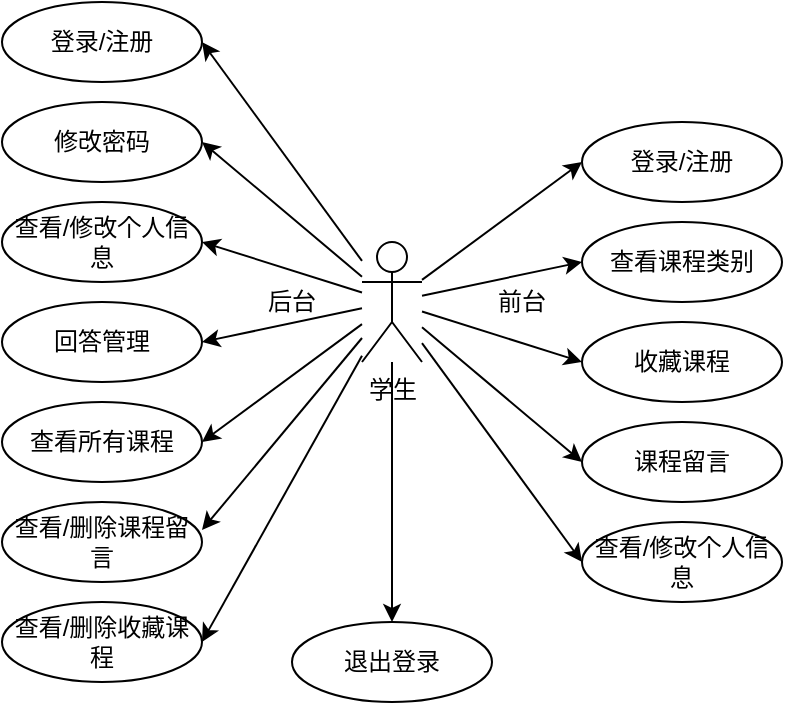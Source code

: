 <mxfile version="17.4.6" type="github">
  <diagram id="-n3SveMbxcpS1b3kubi4" name="学生功能需求用例图">
    <mxGraphModel dx="1422" dy="706" grid="1" gridSize="10" guides="1" tooltips="1" connect="1" arrows="1" fold="1" page="1" pageScale="1" pageWidth="827" pageHeight="1169" math="0" shadow="0">
      <root>
        <mxCell id="0" />
        <mxCell id="1" parent="0" />
        <mxCell id="1q8jQscAGU-jVJh6QRQ4-6" style="edgeStyle=none;rounded=0;orthogonalLoop=1;jettySize=auto;html=1;entryX=0;entryY=0.5;entryDx=0;entryDy=0;endArrow=classic;endFill=1;" edge="1" parent="1" source="Yb4HV9BVvQmZoJDduIFr-1" target="1q8jQscAGU-jVJh6QRQ4-3">
          <mxGeometry relative="1" as="geometry" />
        </mxCell>
        <mxCell id="1q8jQscAGU-jVJh6QRQ4-7" style="edgeStyle=none;rounded=0;orthogonalLoop=1;jettySize=auto;html=1;entryX=0;entryY=0.5;entryDx=0;entryDy=0;endArrow=classic;endFill=1;" edge="1" parent="1" source="Yb4HV9BVvQmZoJDduIFr-1" target="1q8jQscAGU-jVJh6QRQ4-1">
          <mxGeometry relative="1" as="geometry" />
        </mxCell>
        <mxCell id="1q8jQscAGU-jVJh6QRQ4-8" style="edgeStyle=none;rounded=0;orthogonalLoop=1;jettySize=auto;html=1;entryX=0;entryY=0.5;entryDx=0;entryDy=0;endArrow=classic;endFill=1;" edge="1" parent="1" source="Yb4HV9BVvQmZoJDduIFr-1" target="1q8jQscAGU-jVJh6QRQ4-2">
          <mxGeometry relative="1" as="geometry" />
        </mxCell>
        <mxCell id="1q8jQscAGU-jVJh6QRQ4-9" style="edgeStyle=none;rounded=0;orthogonalLoop=1;jettySize=auto;html=1;entryX=0;entryY=0.5;entryDx=0;entryDy=0;endArrow=classic;endFill=1;" edge="1" parent="1" source="Yb4HV9BVvQmZoJDduIFr-1" target="1q8jQscAGU-jVJh6QRQ4-4">
          <mxGeometry relative="1" as="geometry" />
        </mxCell>
        <mxCell id="1q8jQscAGU-jVJh6QRQ4-10" style="edgeStyle=none;rounded=0;orthogonalLoop=1;jettySize=auto;html=1;entryX=0;entryY=0.5;entryDx=0;entryDy=0;endArrow=classic;endFill=1;" edge="1" parent="1" source="Yb4HV9BVvQmZoJDduIFr-1" target="1q8jQscAGU-jVJh6QRQ4-5">
          <mxGeometry relative="1" as="geometry" />
        </mxCell>
        <mxCell id="1q8jQscAGU-jVJh6QRQ4-19" style="edgeStyle=none;rounded=0;orthogonalLoop=1;jettySize=auto;html=1;entryX=1;entryY=0.5;entryDx=0;entryDy=0;endArrow=classic;endFill=1;" edge="1" parent="1" source="Yb4HV9BVvQmZoJDduIFr-1" target="1q8jQscAGU-jVJh6QRQ4-18">
          <mxGeometry relative="1" as="geometry" />
        </mxCell>
        <mxCell id="1q8jQscAGU-jVJh6QRQ4-20" style="edgeStyle=none;rounded=0;orthogonalLoop=1;jettySize=auto;html=1;entryX=1;entryY=0.5;entryDx=0;entryDy=0;endArrow=classic;endFill=1;" edge="1" parent="1" source="Yb4HV9BVvQmZoJDduIFr-1" target="1q8jQscAGU-jVJh6QRQ4-13">
          <mxGeometry relative="1" as="geometry" />
        </mxCell>
        <mxCell id="1q8jQscAGU-jVJh6QRQ4-21" style="edgeStyle=none;rounded=0;orthogonalLoop=1;jettySize=auto;html=1;entryX=1;entryY=0.5;entryDx=0;entryDy=0;endArrow=classic;endFill=1;" edge="1" parent="1" source="Yb4HV9BVvQmZoJDduIFr-1" target="1q8jQscAGU-jVJh6QRQ4-12">
          <mxGeometry relative="1" as="geometry" />
        </mxCell>
        <mxCell id="1q8jQscAGU-jVJh6QRQ4-22" style="edgeStyle=none;rounded=0;orthogonalLoop=1;jettySize=auto;html=1;entryX=1;entryY=0.5;entryDx=0;entryDy=0;endArrow=classic;endFill=1;" edge="1" parent="1" source="Yb4HV9BVvQmZoJDduIFr-1" target="1q8jQscAGU-jVJh6QRQ4-14">
          <mxGeometry relative="1" as="geometry" />
        </mxCell>
        <mxCell id="1q8jQscAGU-jVJh6QRQ4-23" style="edgeStyle=none;rounded=0;orthogonalLoop=1;jettySize=auto;html=1;entryX=1;entryY=0.5;entryDx=0;entryDy=0;endArrow=classic;endFill=1;" edge="1" parent="1" source="Yb4HV9BVvQmZoJDduIFr-1" target="1q8jQscAGU-jVJh6QRQ4-11">
          <mxGeometry relative="1" as="geometry" />
        </mxCell>
        <mxCell id="1q8jQscAGU-jVJh6QRQ4-24" style="edgeStyle=none;rounded=0;orthogonalLoop=1;jettySize=auto;html=1;entryX=1;entryY=0.35;entryDx=0;entryDy=0;entryPerimeter=0;endArrow=classic;endFill=1;" edge="1" parent="1" source="Yb4HV9BVvQmZoJDduIFr-1" target="1q8jQscAGU-jVJh6QRQ4-15">
          <mxGeometry relative="1" as="geometry" />
        </mxCell>
        <mxCell id="1q8jQscAGU-jVJh6QRQ4-25" style="edgeStyle=none;rounded=0;orthogonalLoop=1;jettySize=auto;html=1;entryX=1;entryY=0.5;entryDx=0;entryDy=0;endArrow=classic;endFill=1;" edge="1" parent="1" source="Yb4HV9BVvQmZoJDduIFr-1" target="1q8jQscAGU-jVJh6QRQ4-16">
          <mxGeometry relative="1" as="geometry" />
        </mxCell>
        <mxCell id="1q8jQscAGU-jVJh6QRQ4-27" style="edgeStyle=none;rounded=0;orthogonalLoop=1;jettySize=auto;html=1;endArrow=classic;endFill=1;" edge="1" parent="1" source="Yb4HV9BVvQmZoJDduIFr-1" target="1q8jQscAGU-jVJh6QRQ4-26">
          <mxGeometry relative="1" as="geometry" />
        </mxCell>
        <mxCell id="Yb4HV9BVvQmZoJDduIFr-1" value="学生" style="shape=umlActor;verticalLabelPosition=bottom;verticalAlign=top;html=1;outlineConnect=0;" parent="1" vertex="1">
          <mxGeometry x="330" y="180" width="30" height="60" as="geometry" />
        </mxCell>
        <mxCell id="1q8jQscAGU-jVJh6QRQ4-1" value="查看课程类别" style="ellipse;whiteSpace=wrap;html=1;" vertex="1" parent="1">
          <mxGeometry x="440" y="170" width="100" height="40" as="geometry" />
        </mxCell>
        <mxCell id="1q8jQscAGU-jVJh6QRQ4-2" value="收藏课程" style="ellipse;whiteSpace=wrap;html=1;" vertex="1" parent="1">
          <mxGeometry x="440" y="220" width="100" height="40" as="geometry" />
        </mxCell>
        <mxCell id="1q8jQscAGU-jVJh6QRQ4-3" value="登录/注册" style="ellipse;whiteSpace=wrap;html=1;" vertex="1" parent="1">
          <mxGeometry x="440" y="120" width="100" height="40" as="geometry" />
        </mxCell>
        <mxCell id="1q8jQscAGU-jVJh6QRQ4-4" value="课程留言" style="ellipse;whiteSpace=wrap;html=1;" vertex="1" parent="1">
          <mxGeometry x="440" y="270" width="100" height="40" as="geometry" />
        </mxCell>
        <mxCell id="1q8jQscAGU-jVJh6QRQ4-5" value="查看/修改个人信息" style="ellipse;whiteSpace=wrap;html=1;" vertex="1" parent="1">
          <mxGeometry x="440" y="320" width="100" height="40" as="geometry" />
        </mxCell>
        <mxCell id="1q8jQscAGU-jVJh6QRQ4-11" value="查看所有课程" style="ellipse;whiteSpace=wrap;html=1;" vertex="1" parent="1">
          <mxGeometry x="150" y="260" width="100" height="40" as="geometry" />
        </mxCell>
        <mxCell id="1q8jQscAGU-jVJh6QRQ4-12" value="查看/修改个人信息" style="ellipse;whiteSpace=wrap;html=1;" vertex="1" parent="1">
          <mxGeometry x="150" y="160" width="100" height="40" as="geometry" />
        </mxCell>
        <mxCell id="1q8jQscAGU-jVJh6QRQ4-13" value="修改密码" style="ellipse;whiteSpace=wrap;html=1;" vertex="1" parent="1">
          <mxGeometry x="150" y="110" width="100" height="40" as="geometry" />
        </mxCell>
        <mxCell id="1q8jQscAGU-jVJh6QRQ4-14" value="回答管理" style="ellipse;whiteSpace=wrap;html=1;" vertex="1" parent="1">
          <mxGeometry x="150" y="210" width="100" height="40" as="geometry" />
        </mxCell>
        <mxCell id="1q8jQscAGU-jVJh6QRQ4-15" value="查看/删除课程留言" style="ellipse;whiteSpace=wrap;html=1;" vertex="1" parent="1">
          <mxGeometry x="150" y="310" width="100" height="40" as="geometry" />
        </mxCell>
        <mxCell id="1q8jQscAGU-jVJh6QRQ4-16" value="查看/删除收藏课程" style="ellipse;whiteSpace=wrap;html=1;" vertex="1" parent="1">
          <mxGeometry x="150" y="360" width="100" height="40" as="geometry" />
        </mxCell>
        <mxCell id="1q8jQscAGU-jVJh6QRQ4-18" value="登录/注册" style="ellipse;whiteSpace=wrap;html=1;" vertex="1" parent="1">
          <mxGeometry x="150" y="60" width="100" height="40" as="geometry" />
        </mxCell>
        <mxCell id="1q8jQscAGU-jVJh6QRQ4-26" value="退出登录" style="ellipse;whiteSpace=wrap;html=1;" vertex="1" parent="1">
          <mxGeometry x="295" y="370" width="100" height="40" as="geometry" />
        </mxCell>
        <mxCell id="1q8jQscAGU-jVJh6QRQ4-28" value="前台" style="text;html=1;strokeColor=none;fillColor=none;align=center;verticalAlign=middle;whiteSpace=wrap;rounded=0;" vertex="1" parent="1">
          <mxGeometry x="395" y="200" width="30" height="20" as="geometry" />
        </mxCell>
        <mxCell id="1q8jQscAGU-jVJh6QRQ4-32" value="后台" style="text;html=1;strokeColor=none;fillColor=none;align=center;verticalAlign=middle;whiteSpace=wrap;rounded=0;" vertex="1" parent="1">
          <mxGeometry x="280" y="200" width="30" height="20" as="geometry" />
        </mxCell>
      </root>
    </mxGraphModel>
  </diagram>
</mxfile>
